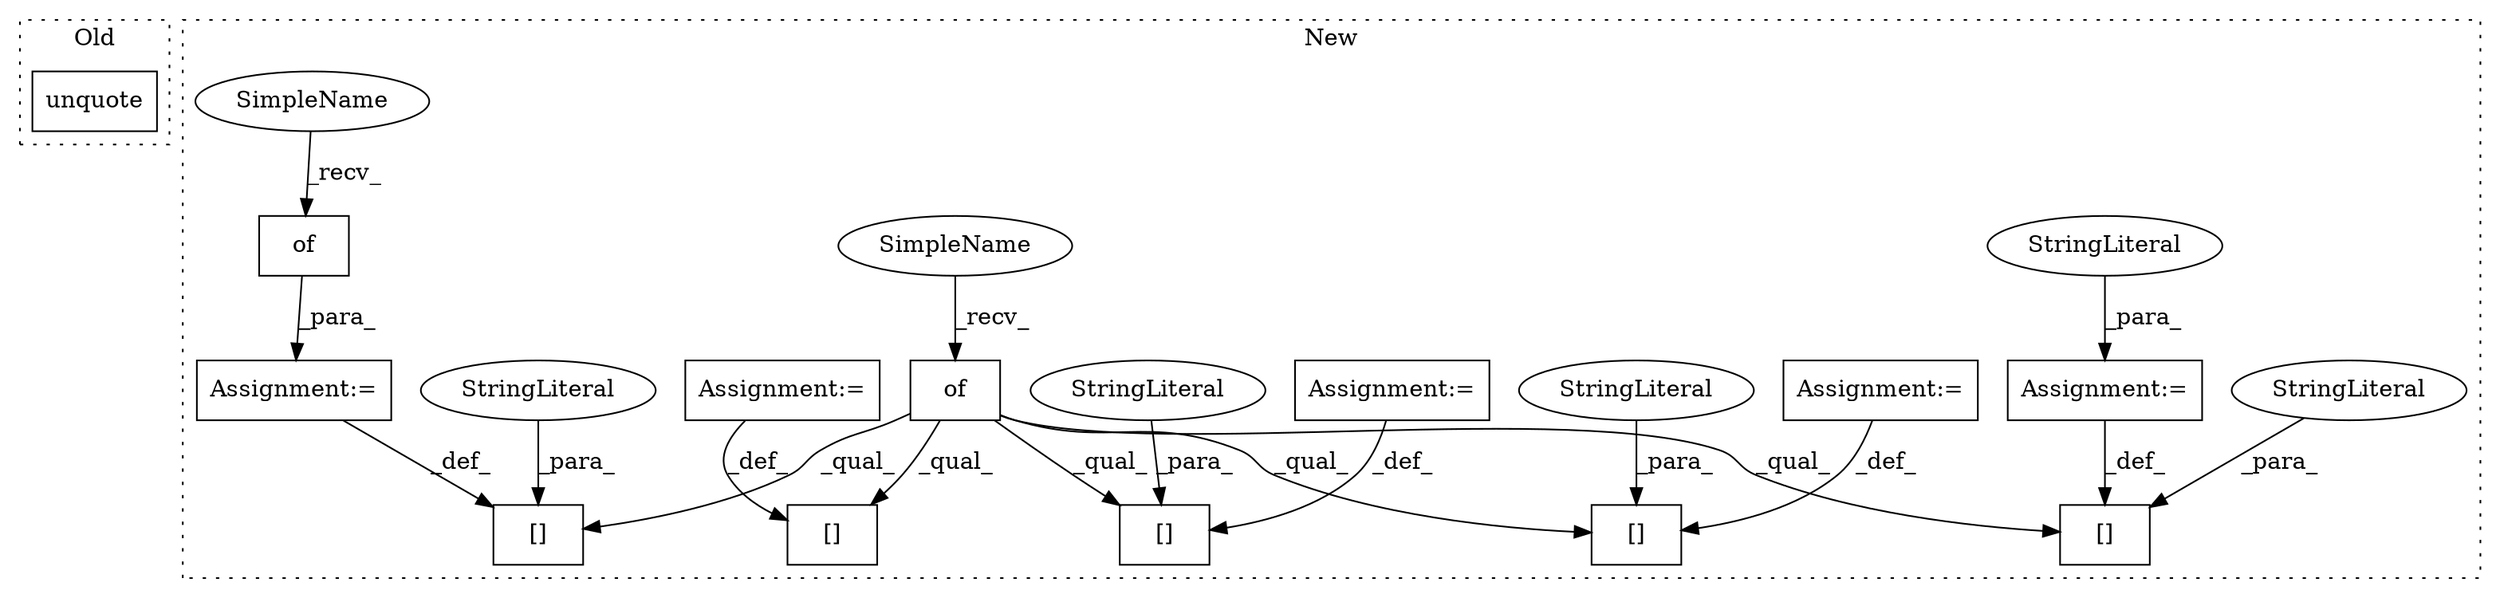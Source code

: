 digraph G {
subgraph cluster0 {
1 [label="unquote" a="32" s="4198,4209" l="8,1" shape="box"];
label = "Old";
style="dotted";
}
subgraph cluster1 {
2 [label="of" a="32" s="4063,4219" l="3,1" shape="box"];
3 [label="Assignment:=" a="7" s="4058" l="1" shape="box"];
4 [label="[]" a="2" s="4043,4057" l="4,1" shape="box"];
5 [label="of" a="32" s="3692" l="4" shape="box"];
6 [label="[]" a="2" s="3702,3715" l="4,1" shape="box"];
7 [label="StringLiteral" a="45" s="4047" l="10" shape="ellipse"];
8 [label="[]" a="2" s="3985,4002" l="4,1" shape="box"];
9 [label="StringLiteral" a="45" s="3989" l="13" shape="ellipse"];
10 [label="[]" a="2" s="3804,3823" l="4,1" shape="box"];
11 [label="StringLiteral" a="45" s="3706" l="9" shape="ellipse"];
12 [label="[]" a="2" s="3939,3952" l="4,1" shape="box"];
13 [label="StringLiteral" a="45" s="3943" l="9" shape="ellipse"];
14 [label="Assignment:=" a="7" s="3716" l="1" shape="box"];
15 [label="StringLiteral" a="45" s="3717" l="9" shape="ellipse"];
16 [label="Assignment:=" a="7" s="3953" l="1" shape="box"];
17 [label="Assignment:=" a="7" s="4003" l="1" shape="box"];
18 [label="Assignment:=" a="7" s="3824" l="1" shape="box"];
19 [label="SimpleName" a="42" s="4059" l="3" shape="ellipse"];
20 [label="SimpleName" a="42" s="3688" l="3" shape="ellipse"];
label = "New";
style="dotted";
}
2 -> 3 [label="_para_"];
3 -> 4 [label="_def_"];
5 -> 6 [label="_qual_"];
5 -> 8 [label="_qual_"];
5 -> 10 [label="_qual_"];
5 -> 4 [label="_qual_"];
5 -> 12 [label="_qual_"];
7 -> 4 [label="_para_"];
9 -> 8 [label="_para_"];
11 -> 6 [label="_para_"];
13 -> 12 [label="_para_"];
14 -> 6 [label="_def_"];
15 -> 14 [label="_para_"];
16 -> 12 [label="_def_"];
17 -> 8 [label="_def_"];
18 -> 10 [label="_def_"];
19 -> 2 [label="_recv_"];
20 -> 5 [label="_recv_"];
}